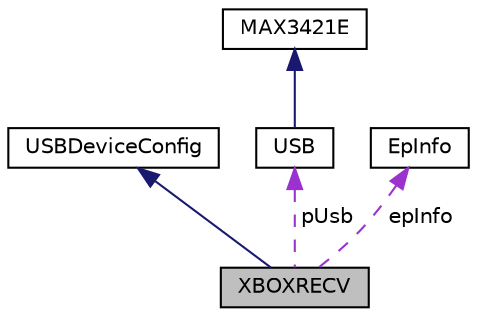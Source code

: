 digraph "XBOXRECV"
{
  edge [fontname="Helvetica",fontsize="10",labelfontname="Helvetica",labelfontsize="10"];
  node [fontname="Helvetica",fontsize="10",shape=record];
  Node1 [label="XBOXRECV",height=0.2,width=0.4,color="black", fillcolor="grey75", style="filled" fontcolor="black"];
  Node2 -> Node1 [dir="back",color="midnightblue",fontsize="10",style="solid",fontname="Helvetica"];
  Node2 [label="USBDeviceConfig",height=0.2,width=0.4,color="black", fillcolor="white", style="filled",URL="$class_u_s_b_device_config.html"];
  Node3 -> Node1 [dir="back",color="darkorchid3",fontsize="10",style="dashed",label=" pUsb" ,fontname="Helvetica"];
  Node3 [label="USB",height=0.2,width=0.4,color="black", fillcolor="white", style="filled",URL="$class_u_s_b.html"];
  Node4 -> Node3 [dir="back",color="midnightblue",fontsize="10",style="solid",fontname="Helvetica"];
  Node4 [label="MAX3421E",height=0.2,width=0.4,color="black", fillcolor="white", style="filled",URL="$class_m_a_x3421e.html"];
  Node5 -> Node1 [dir="back",color="darkorchid3",fontsize="10",style="dashed",label=" epInfo" ,fontname="Helvetica"];
  Node5 [label="EpInfo",height=0.2,width=0.4,color="black", fillcolor="white", style="filled",URL="$struct_ep_info.html"];
}
